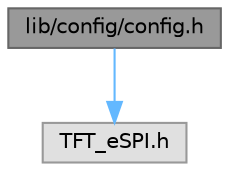 digraph "lib/config/config.h"
{
 // LATEX_PDF_SIZE
  bgcolor="transparent";
  edge [fontname=Helvetica,fontsize=10,labelfontname=Helvetica,labelfontsize=10];
  node [fontname=Helvetica,fontsize=10,shape=box,height=0.2,width=0.4];
  Node1 [id="Node000001",label="lib/config/config.h",height=0.2,width=0.4,color="gray40", fillcolor="grey60", style="filled", fontcolor="black",tooltip="Configuration and pin definitions for TFT display, touch, sensors, and layout."];
  Node1 -> Node2 [id="edge1_Node000001_Node000002",color="steelblue1",style="solid",tooltip=" "];
  Node2 [id="Node000002",label="TFT_eSPI.h",height=0.2,width=0.4,color="grey60", fillcolor="#E0E0E0", style="filled",tooltip=" "];
}
